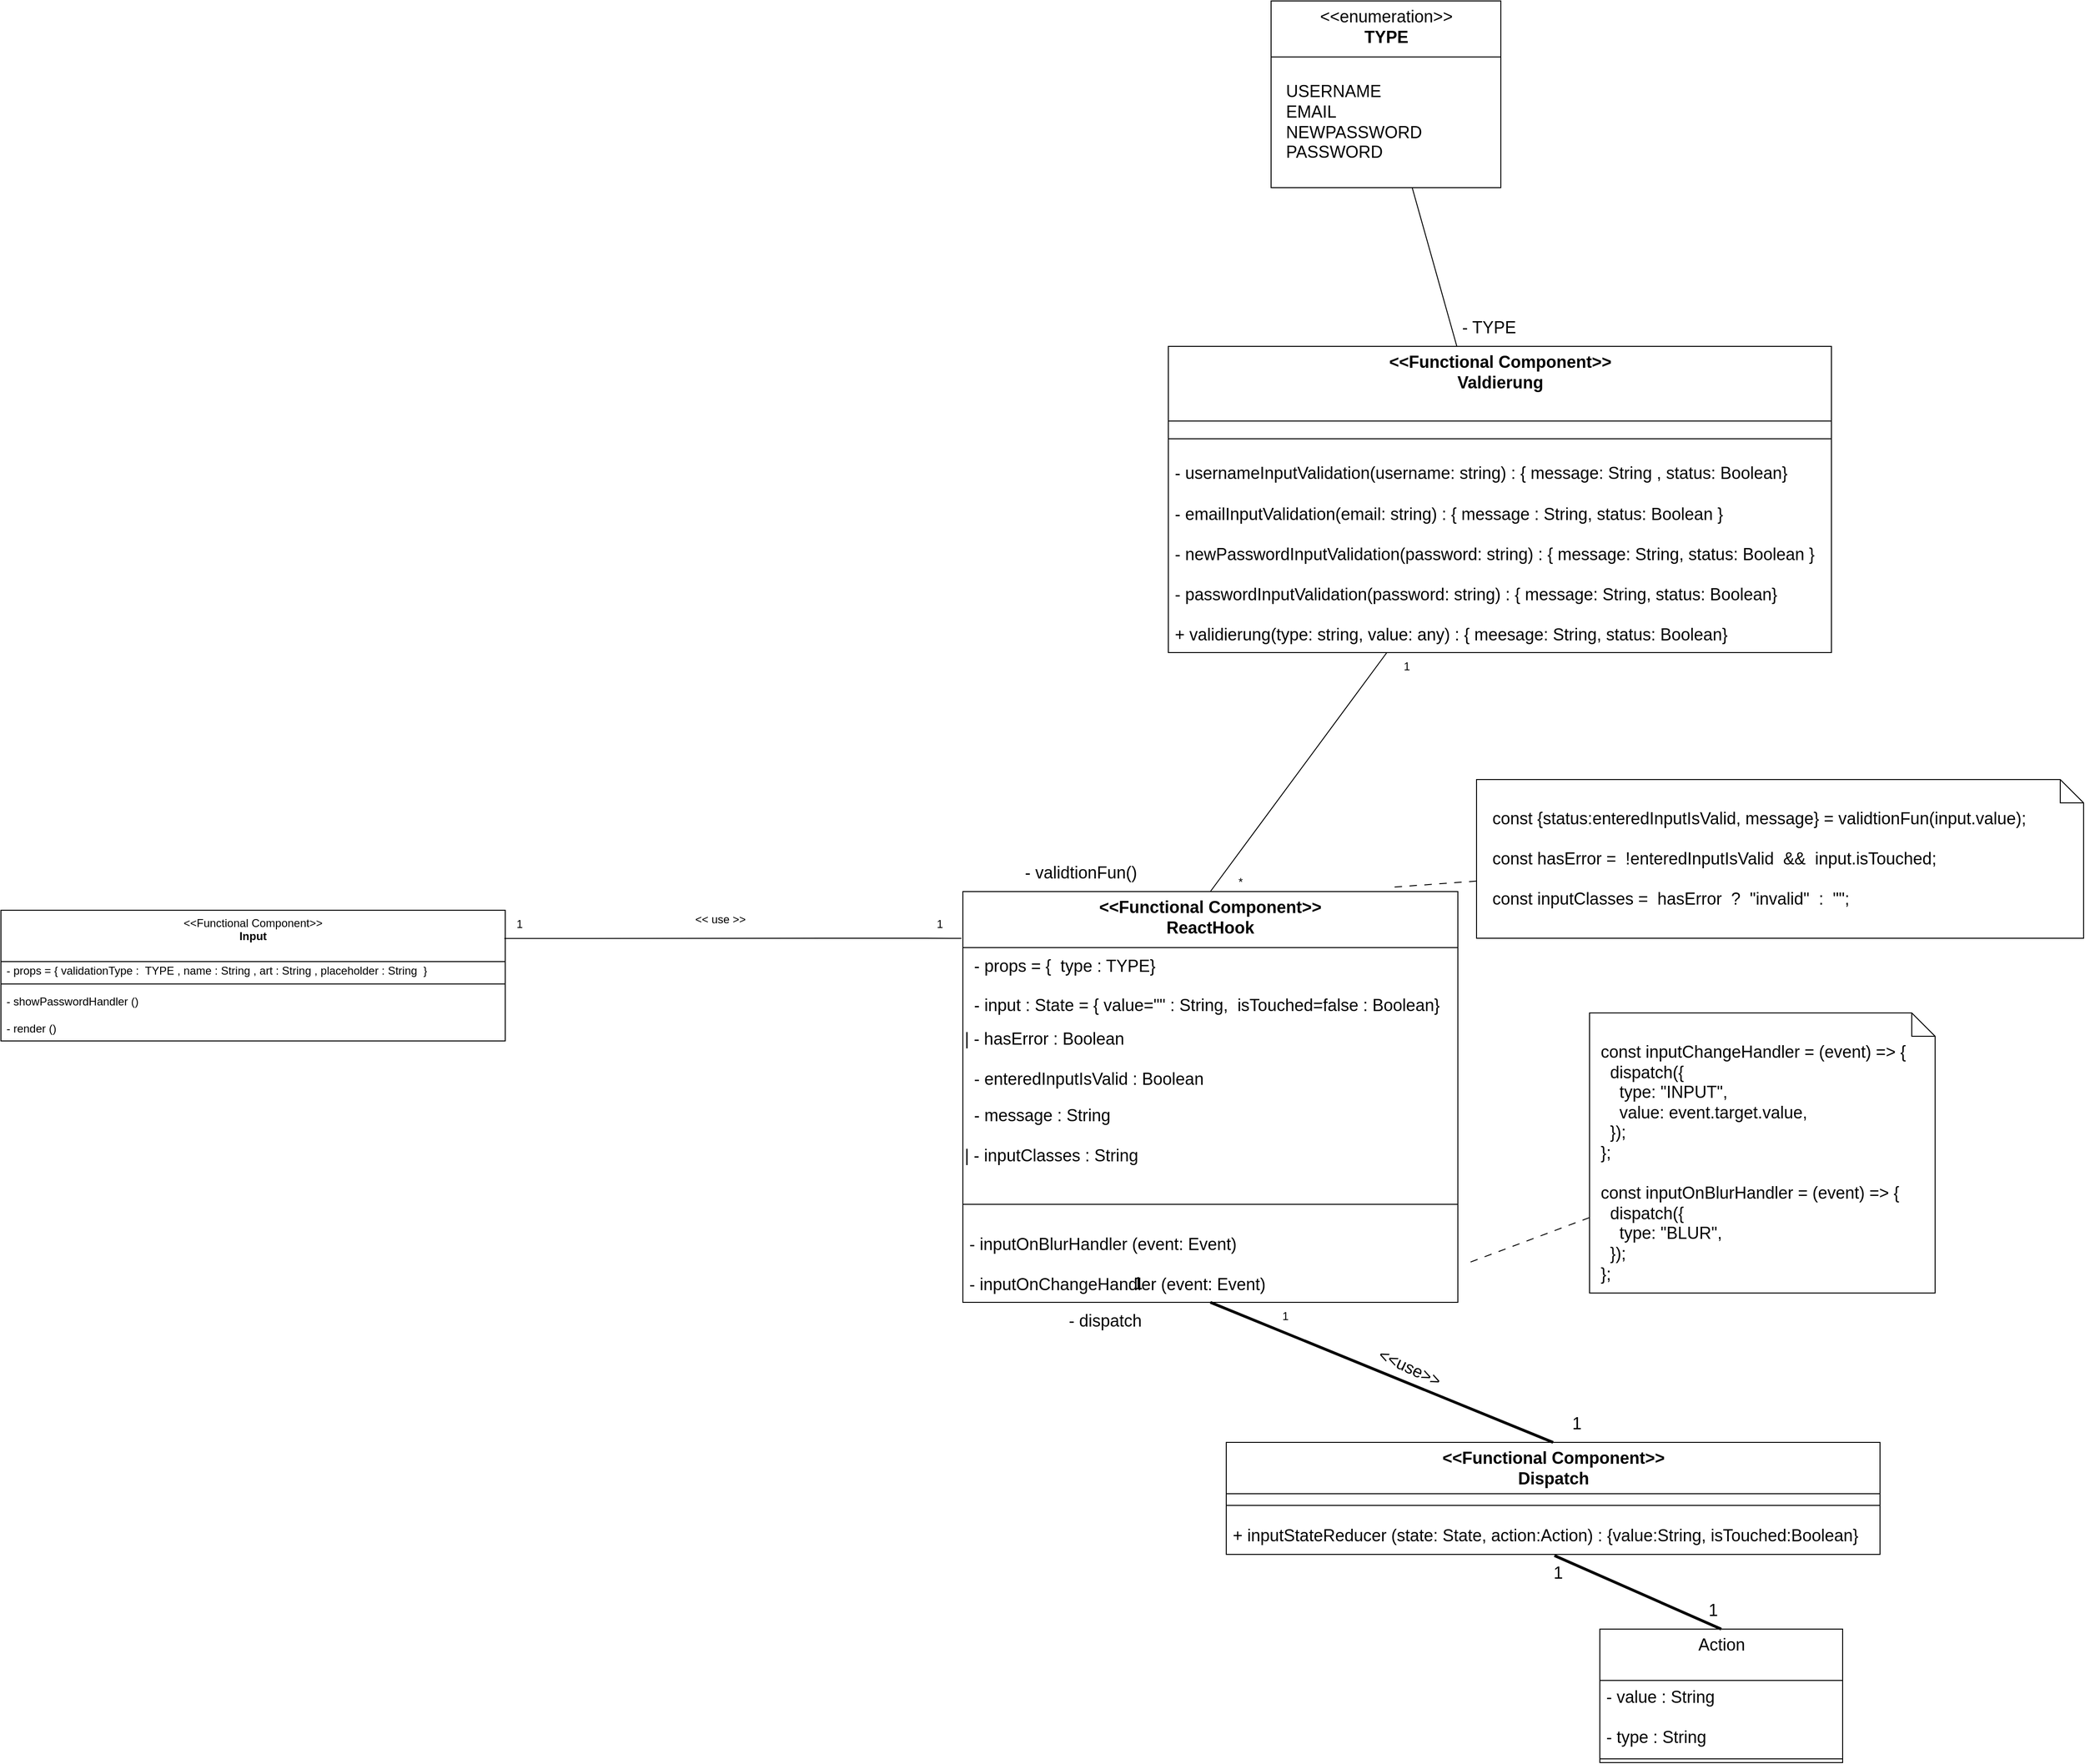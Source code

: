 <mxfile>
    <diagram id="TgEretIzjHx_KYeVRnot" name="classDigramm">
        <mxGraphModel dx="5323" dy="2084" grid="1" gridSize="10" guides="1" tooltips="1" connect="1" arrows="1" fold="1" page="1" pageScale="1" pageWidth="827" pageHeight="1169" math="0" shadow="0">
            <root>
                <mxCell id="0"/>
                <mxCell id="1" parent="0"/>
                <mxCell id="192" value="&lt;font style=&quot;font-size: 18px;&quot;&gt;&amp;lt;&amp;lt;Functional Component&amp;gt;&amp;gt;&lt;br&gt;ReactHook&lt;/font&gt;" style="swimlane;fontStyle=1;align=center;verticalAlign=top;childLayout=stackLayout;horizontal=1;startSize=60;horizontalStack=0;resizeParent=1;resizeParentMax=0;resizeLast=0;collapsible=1;marginBottom=0;whiteSpace=wrap;html=1;" parent="1" vertex="1">
                    <mxGeometry x="-1609" y="274" width="530" height="440" as="geometry"/>
                </mxCell>
                <mxCell id="193" value="&amp;nbsp; - props = {&amp;nbsp; type : TYPE}&amp;nbsp;" style="text;html=1;align=left;verticalAlign=middle;resizable=0;points=[];autosize=1;strokeColor=none;fillColor=none;fontSize=18;" parent="192" vertex="1">
                    <mxGeometry y="60" width="530" height="40" as="geometry"/>
                </mxCell>
                <mxCell id="194" value="&lt;font style=&quot;font-size: 18px;&quot;&gt;&amp;nbsp; - input : State = { value=&quot;&quot; : String,&amp;nbsp; isTouched=false : Boolean}&lt;/font&gt;" style="text;html=1;align=left;verticalAlign=middle;resizable=0;points=[];autosize=1;strokeColor=none;fillColor=none;fontSize=24;" parent="192" vertex="1">
                    <mxGeometry y="100" width="530" height="40" as="geometry"/>
                </mxCell>
                <mxCell id="195" value="&lt;font style=&quot;font-size: 18px;&quot;&gt;&lt;font style=&quot;&quot;&gt;|&lt;/font&gt; - hasError : Boolean&amp;nbsp;&lt;br&gt;&lt;br&gt;&amp;nbsp; - enteredInputIsValid : Boolean&lt;br&gt;&lt;/font&gt;" style="text;html=1;align=left;verticalAlign=middle;resizable=0;points=[];autosize=1;strokeColor=none;fillColor=none;fontSize=18;" parent="192" vertex="1">
                    <mxGeometry y="140" width="530" height="80" as="geometry"/>
                </mxCell>
                <mxCell id="196" value="&amp;nbsp; - message : String" style="text;html=1;align=left;verticalAlign=middle;resizable=0;points=[];autosize=1;strokeColor=none;fillColor=none;fontSize=18;" parent="192" vertex="1">
                    <mxGeometry y="220" width="530" height="40" as="geometry"/>
                </mxCell>
                <mxCell id="197" value="&lt;font style=&quot;font-size: 18px;&quot;&gt;| - inputClasses : String&lt;br&gt;&amp;nbsp; &amp;nbsp;&lt;br&gt;&lt;/font&gt;" style="text;whiteSpace=wrap;html=1;fontSize=24;" parent="192" vertex="1">
                    <mxGeometry y="260" width="530" height="50" as="geometry"/>
                </mxCell>
                <mxCell id="198" value="" style="line;strokeWidth=1;fillColor=none;align=left;verticalAlign=middle;spacingTop=-1;spacingLeft=3;spacingRight=3;rotatable=0;labelPosition=right;points=[];portConstraint=eastwest;strokeColor=inherit;" parent="192" vertex="1">
                    <mxGeometry y="310" width="530" height="50" as="geometry"/>
                </mxCell>
                <mxCell id="199" value="&amp;nbsp;- inputOnBlurHandler (event: Event)&amp;nbsp;&lt;br&gt;&lt;br&gt;&amp;nbsp;- inputOnChangeHandler (event: Event)" style="text;html=1;align=left;verticalAlign=middle;resizable=0;points=[];autosize=1;strokeColor=none;fillColor=none;fontSize=18;" parent="192" vertex="1">
                    <mxGeometry y="360" width="530" height="80" as="geometry"/>
                </mxCell>
                <mxCell id="200" value="&lt;span style=&quot;font-weight: 700;&quot;&gt;&amp;lt;&amp;lt;Functional Component&amp;gt;&amp;gt;&lt;br&gt;Dispatch&lt;br&gt;&lt;/span&gt;" style="swimlane;fontStyle=0;align=center;verticalAlign=top;childLayout=stackLayout;horizontal=1;startSize=55;horizontalStack=0;resizeParent=1;resizeParentMax=0;resizeLast=0;collapsible=0;marginBottom=0;html=1;fontSize=18;" parent="1" vertex="1">
                    <mxGeometry x="-1327" y="864" width="700" height="120" as="geometry"/>
                </mxCell>
                <mxCell id="201" value="" style="line;strokeWidth=1;fillColor=none;align=left;verticalAlign=middle;spacingTop=-1;spacingLeft=3;spacingRight=3;rotatable=0;labelPosition=right;points=[];portConstraint=eastwest;fontSize=18;" parent="200" vertex="1">
                    <mxGeometry y="55" width="700" height="25" as="geometry"/>
                </mxCell>
                <mxCell id="202" value="&amp;nbsp;+ inputStateReducer (state: State, action:Action) : {value:String, isTouched:Boolean}&amp;nbsp;" style="text;html=1;align=left;verticalAlign=middle;resizable=0;points=[];autosize=1;strokeColor=none;fillColor=none;fontSize=18;" parent="200" vertex="1">
                    <mxGeometry y="80" width="700" height="40" as="geometry"/>
                </mxCell>
                <mxCell id="203" value="Action" style="swimlane;fontStyle=0;align=center;verticalAlign=top;childLayout=stackLayout;horizontal=1;startSize=55;horizontalStack=0;resizeParent=1;resizeParentMax=0;resizeLast=0;collapsible=0;marginBottom=0;html=1;fontSize=18;" parent="1" vertex="1">
                    <mxGeometry x="-927" y="1064" width="260" height="143" as="geometry"/>
                </mxCell>
                <mxCell id="204" value="&amp;nbsp;- value : String&lt;br&gt;&lt;br&gt;&amp;nbsp;- type : String" style="text;html=1;align=left;verticalAlign=middle;resizable=0;points=[];autosize=1;strokeColor=none;fillColor=none;fontSize=18;" parent="203" vertex="1">
                    <mxGeometry y="55" width="260" height="80" as="geometry"/>
                </mxCell>
                <mxCell id="205" value="" style="line;strokeWidth=1;fillColor=none;align=left;verticalAlign=middle;spacingTop=-1;spacingLeft=3;spacingRight=3;rotatable=0;labelPosition=right;points=[];portConstraint=eastwest;fontSize=18;" parent="203" vertex="1">
                    <mxGeometry y="135" width="260" height="8" as="geometry"/>
                </mxCell>
                <mxCell id="206" value="" style="endArrow=none;startArrow=none;endFill=0;startFill=0;endSize=8;html=1;verticalAlign=bottom;labelBackgroundColor=none;strokeWidth=3;fontSize=18;exitX=0.5;exitY=0;exitDx=0;exitDy=0;entryX=0.502;entryY=1.032;entryDx=0;entryDy=0;entryPerimeter=0;" parent="1" source="203" target="202" edge="1">
                    <mxGeometry width="160" relative="1" as="geometry">
                        <mxPoint x="-1667" y="954" as="sourcePoint"/>
                        <mxPoint x="-1507" y="954" as="targetPoint"/>
                    </mxGeometry>
                </mxCell>
                <mxCell id="207" value="1" style="text;html=1;align=center;verticalAlign=middle;resizable=0;points=[];autosize=1;strokeColor=none;fillColor=none;fontSize=18;" parent="1" vertex="1">
                    <mxGeometry x="-967" y="824" width="30" height="40" as="geometry"/>
                </mxCell>
                <mxCell id="208" value="1" style="text;html=1;align=center;verticalAlign=middle;resizable=0;points=[];autosize=1;strokeColor=none;fillColor=none;fontSize=18;" parent="1" vertex="1">
                    <mxGeometry x="-821" y="1024" width="30" height="40" as="geometry"/>
                </mxCell>
                <mxCell id="209" value="" style="endArrow=none;startArrow=none;endFill=0;startFill=0;endSize=8;html=1;verticalAlign=bottom;labelBackgroundColor=none;strokeWidth=3;fontSize=18;exitX=0.5;exitY=0;exitDx=0;exitDy=0;entryX=0.5;entryY=1;entryDx=0;entryDy=0;" parent="1" source="200" target="192" edge="1">
                    <mxGeometry width="160" relative="1" as="geometry">
                        <mxPoint x="-1557" y="772.72" as="sourcePoint"/>
                        <mxPoint x="-1437" y="614" as="targetPoint"/>
                    </mxGeometry>
                </mxCell>
                <mxCell id="210" value="1" style="text;html=1;align=center;verticalAlign=middle;resizable=0;points=[];autosize=1;strokeColor=none;fillColor=none;fontSize=18;" parent="1" vertex="1">
                    <mxGeometry x="-1437" y="674" width="30" height="40" as="geometry"/>
                </mxCell>
                <mxCell id="211" value="&lt;div style=&quot;color: rgb(212, 212, 212); background-color: rgb(30, 30, 30); font-family: Consolas, &amp;quot;Courier New&amp;quot;, monospace; font-weight: normal; font-size: 14px; line-height: 19px;&quot;&gt;&lt;br&gt;&lt;/div&gt;" style="text;whiteSpace=wrap;html=1;fontSize=18;" parent="1" vertex="1">
                    <mxGeometry x="-1697" y="604" width="170" height="40" as="geometry"/>
                </mxCell>
                <mxCell id="212" value="&lt;div style=&quot;color: rgb(212, 212, 212); background-color: rgb(30, 30, 30); font-family: Consolas, &amp;quot;Courier New&amp;quot;, monospace; font-weight: normal; font-size: 14px; line-height: 19px;&quot;&gt;&lt;br&gt;&lt;/div&gt;" style="text;whiteSpace=wrap;html=1;fontSize=18;" parent="1" vertex="1">
                    <mxGeometry x="-1697" y="574" width="170" height="40" as="geometry"/>
                </mxCell>
                <mxCell id="213" value="&amp;lt;&amp;lt;use&amp;gt;&amp;gt;" style="text;html=1;align=center;verticalAlign=middle;resizable=0;points=[];autosize=1;strokeColor=none;fillColor=none;fontSize=18;rotation=25;" parent="1" vertex="1">
                    <mxGeometry x="-1176" y="764" width="90" height="40" as="geometry"/>
                </mxCell>
                <mxCell id="214" style="edgeStyle=none;html=1;entryX=1.014;entryY=0.489;entryDx=0;entryDy=0;entryPerimeter=0;fontSize=18;dashed=1;dashPattern=8 8;endArrow=none;endFill=0;" parent="1" source="215" target="199" edge="1">
                    <mxGeometry relative="1" as="geometry"/>
                </mxCell>
                <mxCell id="215" value="&lt;div&gt;&amp;nbsp; const inputChangeHandler = (event) =&amp;gt; {&lt;/div&gt;&lt;div&gt;&amp;nbsp; &amp;nbsp; dispatch({&lt;/div&gt;&lt;div&gt;&amp;nbsp; &amp;nbsp; &amp;nbsp; type: &quot;INPUT&quot;,&lt;/div&gt;&lt;div&gt;&amp;nbsp; &amp;nbsp; &amp;nbsp; value: event.target.value,&lt;/div&gt;&lt;div&gt;&amp;nbsp; &amp;nbsp; });&lt;/div&gt;&lt;div&gt;&amp;nbsp; };&lt;/div&gt;&lt;div&gt;&lt;br&gt;&lt;/div&gt;&lt;div&gt;&amp;nbsp; const inputOnBlurHandler = (event) =&amp;gt; {&lt;/div&gt;&lt;div&gt;&amp;nbsp; &amp;nbsp; dispatch({&lt;/div&gt;&lt;div&gt;&amp;nbsp; &amp;nbsp; &amp;nbsp; type: &quot;BLUR&quot;,&lt;/div&gt;&lt;div&gt;&amp;nbsp; &amp;nbsp; });&lt;/div&gt;&lt;div&gt;&amp;nbsp; };&lt;/div&gt;&lt;div&gt;&lt;br&gt;&lt;/div&gt;" style="shape=note2;boundedLbl=1;whiteSpace=wrap;html=1;size=25;verticalAlign=top;align=left;fontSize=18;" parent="1" vertex="1">
                    <mxGeometry x="-938" y="404" width="370" height="300" as="geometry"/>
                </mxCell>
                <mxCell id="216" style="edgeStyle=none;html=1;entryX=0.872;entryY=-0.011;entryDx=0;entryDy=0;entryPerimeter=0;dashed=1;dashPattern=8 8;fontSize=18;endArrow=none;endFill=0;" parent="1" source="217" target="192" edge="1">
                    <mxGeometry relative="1" as="geometry"/>
                </mxCell>
                <mxCell id="217" value="&lt;div&gt;&lt;div&gt;&amp;nbsp;&amp;nbsp; const {status:enteredInputIsValid, message} = validtionFun(input.value);&lt;/div&gt;&lt;div&gt;&amp;nbsp;&lt;/div&gt;&lt;div&gt;&amp;nbsp; &amp;nbsp;const hasError =&amp;nbsp; !enteredInputIsValid&amp;nbsp; &amp;amp;&amp;amp;&amp;nbsp; input.isTouched;&lt;/div&gt;&lt;div&gt;&lt;br&gt;&lt;/div&gt;&lt;div&gt;&amp;nbsp; &amp;nbsp;const inputClasses =&amp;nbsp; hasError&amp;nbsp; ?&amp;nbsp; &quot;invalid&quot;&amp;nbsp; :&amp;nbsp; &quot;&quot;;&lt;/div&gt;&lt;/div&gt;" style="shape=note2;boundedLbl=1;whiteSpace=wrap;html=1;size=25;verticalAlign=top;align=left;fontSize=18;" parent="1" vertex="1">
                    <mxGeometry x="-1059" y="154" width="650" height="170" as="geometry"/>
                </mxCell>
                <mxCell id="218" value="1" style="text;html=1;align=center;verticalAlign=middle;resizable=0;points=[];autosize=1;strokeColor=none;fillColor=none;fontSize=18;" parent="1" vertex="1">
                    <mxGeometry x="-987" y="984" width="30" height="40" as="geometry"/>
                </mxCell>
                <mxCell id="219" style="edgeStyle=none;html=1;fontSize=18;endArrow=none;endFill=0;" parent="1" source="220" target="223" edge="1">
                    <mxGeometry relative="1" as="geometry"/>
                </mxCell>
                <mxCell id="220" value="&amp;lt;&amp;lt;enumeration&amp;gt;&amp;gt;&lt;br&gt;&lt;b&gt;TYPE&lt;/b&gt;" style="swimlane;fontStyle=0;align=center;verticalAlign=top;childLayout=stackLayout;horizontal=1;startSize=60;horizontalStack=0;resizeParent=1;resizeParentMax=0;resizeLast=0;collapsible=0;marginBottom=0;html=1;fontSize=18;" parent="1" vertex="1">
                    <mxGeometry x="-1279" y="-680" width="246" height="200" as="geometry"/>
                </mxCell>
                <mxCell id="221" value="&amp;nbsp; USERNAME &lt;br&gt;&amp;nbsp; EMAIL&amp;nbsp;&lt;br&gt;&amp;nbsp; NEWPASSWORD&amp;nbsp;&lt;br&gt;&amp;nbsp; PASSWORD&amp;nbsp;" style="text;html=1;strokeColor=none;fillColor=none;align=left;verticalAlign=middle;spacingLeft=4;spacingRight=4;overflow=hidden;rotatable=0;points=[[0,0.5],[1,0.5]];portConstraint=eastwest;fontSize=18;" parent="220" vertex="1">
                    <mxGeometry y="60" width="246" height="140" as="geometry"/>
                </mxCell>
                <mxCell id="222" style="edgeStyle=none;html=1;entryX=0.5;entryY=0;entryDx=0;entryDy=0;fontSize=18;endArrow=none;endFill=0;" parent="1" source="223" target="192" edge="1">
                    <mxGeometry relative="1" as="geometry"/>
                </mxCell>
                <mxCell id="223" value="&lt;span style=&quot;font-weight: 700;&quot;&gt;&amp;lt;&amp;lt;Functional Component&amp;gt;&amp;gt;&lt;/span&gt;&lt;br style=&quot;font-weight: 700;&quot;&gt;&lt;b&gt;Valdierung&lt;/b&gt;" style="swimlane;fontStyle=0;align=center;verticalAlign=top;childLayout=stackLayout;horizontal=1;startSize=80;horizontalStack=0;resizeParent=1;resizeParentMax=0;resizeLast=0;collapsible=0;marginBottom=0;html=1;fontSize=18;" parent="1" vertex="1">
                    <mxGeometry x="-1389" y="-310" width="710" height="328" as="geometry"/>
                </mxCell>
                <mxCell id="224" value="" style="line;strokeWidth=1;fillColor=none;align=left;verticalAlign=middle;spacingTop=-1;spacingLeft=3;spacingRight=3;rotatable=0;labelPosition=right;points=[];portConstraint=eastwest;fontSize=18;" parent="223" vertex="1">
                    <mxGeometry y="80" width="710" height="38" as="geometry"/>
                </mxCell>
                <mxCell id="225" value="&lt;div style=&quot;&quot;&gt;&lt;font style=&quot;font-size: 18px;&quot;&gt;&lt;font style=&quot;font-size: 18px;&quot;&gt;&amp;nbsp;- usernameInputValidation(username: string) : {&amp;nbsp;&lt;/font&gt;&lt;span style=&quot;background-color: initial;&quot;&gt;message: String ,&amp;nbsp;&lt;/span&gt;&lt;span style=&quot;background-color: initial;&quot;&gt;status: Boolean&lt;/span&gt;&lt;span style=&quot;background-color: initial;&quot;&gt;}&lt;/span&gt;&lt;/font&gt;&lt;/div&gt;&lt;div style=&quot;&quot;&gt;&lt;font style=&quot;font-size: 18px;&quot;&gt;&lt;br&gt;&lt;/font&gt;&lt;/div&gt;&lt;div style=&quot;&quot;&gt;&lt;font style=&quot;font-size: 18px;&quot;&gt;&amp;nbsp;- emailInputValidation(email: string) : { message : String, status: Boolean }&lt;/font&gt;&lt;/div&gt;&lt;div style=&quot;&quot;&gt;&lt;font style=&quot;font-size: 18px;&quot;&gt;&amp;nbsp;&lt;/font&gt;&lt;/div&gt;&lt;div style=&quot;&quot;&gt;&lt;font style=&quot;font-size: 18px;&quot;&gt;&amp;nbsp;- newPasswordInputValidation(password: string) : { message: String, status: Boolean }&lt;/font&gt;&lt;/div&gt;&lt;div style=&quot;&quot;&gt;&lt;font style=&quot;font-size: 18px;&quot;&gt;&amp;nbsp;&lt;/font&gt;&lt;/div&gt;&lt;div style=&quot;&quot;&gt;&lt;font style=&quot;font-size: 18px;&quot;&gt;&amp;nbsp;- passwordInputValidation(password: string) : { message: String, status: Boolean}&amp;nbsp;&lt;/font&gt;&lt;/div&gt;&lt;div style=&quot;&quot;&gt;&lt;font style=&quot;font-size: 18px;&quot;&gt;&lt;br&gt;&lt;/font&gt;&lt;/div&gt;&lt;div style=&quot;&quot;&gt;&lt;font style=&quot;font-size: 18px;&quot;&gt;&amp;nbsp;+ validierung(type: string, value: any) : { meesage: String, status: Boolean}&amp;nbsp;&lt;/font&gt;&lt;/div&gt;" style="text;html=1;align=left;verticalAlign=middle;resizable=0;points=[];autosize=1;strokeColor=none;fillColor=none;fontSize=18;" parent="223" vertex="1">
                    <mxGeometry y="118" width="710" height="210" as="geometry"/>
                </mxCell>
                <mxCell id="226" value="- TYPE" style="text;html=1;align=center;verticalAlign=middle;resizable=0;points=[];autosize=1;strokeColor=none;fillColor=none;fontSize=18;" parent="1" vertex="1">
                    <mxGeometry x="-1086" y="-350" width="80" height="40" as="geometry"/>
                </mxCell>
                <mxCell id="227" value="&lt;span style=&quot;text-align: left;&quot;&gt;- validtionFun()&lt;/span&gt;" style="text;html=1;align=center;verticalAlign=middle;resizable=0;points=[];autosize=1;strokeColor=none;fillColor=none;fontSize=18;" parent="1" vertex="1">
                    <mxGeometry x="-1553" y="234" width="140" height="40" as="geometry"/>
                </mxCell>
                <mxCell id="228" value="&lt;span style=&quot;text-align: left;&quot;&gt;- dispatch&lt;/span&gt;" style="text;html=1;align=center;verticalAlign=middle;resizable=0;points=[];autosize=1;strokeColor=none;fillColor=none;fontSize=18;" parent="1" vertex="1">
                    <mxGeometry x="-1507" y="714" width="100" height="40" as="geometry"/>
                </mxCell>
                <mxCell id="260" value="&amp;lt;&amp;lt;Functional Component&amp;gt;&amp;gt;&lt;br&gt;&lt;b&gt;Input&lt;/b&gt;" style="swimlane;fontStyle=0;align=center;verticalAlign=top;childLayout=stackLayout;horizontal=1;startSize=55;horizontalStack=0;resizeParent=1;resizeParentMax=0;resizeLast=0;collapsible=0;marginBottom=0;html=1;whiteSpace=wrap;" parent="1" vertex="1">
                    <mxGeometry x="-2639" y="294" width="540" height="140" as="geometry"/>
                </mxCell>
                <mxCell id="261" value="- props = { validationType :&amp;nbsp; TYPE , name : String , art : String , placeholder : String&amp;nbsp; }" style="text;html=1;strokeColor=none;fillColor=none;align=left;verticalAlign=middle;spacingLeft=4;spacingRight=4;overflow=hidden;rotatable=0;points=[[0,0.5],[1,0.5]];portConstraint=eastwest;whiteSpace=wrap;" parent="260" vertex="1">
                    <mxGeometry y="55" width="540" height="20" as="geometry"/>
                </mxCell>
                <mxCell id="262" value="" style="line;strokeWidth=1;fillColor=none;align=left;verticalAlign=middle;spacingTop=-1;spacingLeft=3;spacingRight=3;rotatable=0;labelPosition=right;points=[];portConstraint=eastwest;" parent="260" vertex="1">
                    <mxGeometry y="75" width="540" height="8" as="geometry"/>
                </mxCell>
                <mxCell id="263" value="- showPasswordHandler ()&lt;br&gt;&lt;br&gt;- render ()" style="text;html=1;strokeColor=none;fillColor=none;align=left;verticalAlign=middle;spacingLeft=4;spacingRight=4;overflow=hidden;rotatable=0;points=[[0,0.5],[1,0.5]];portConstraint=eastwest;whiteSpace=wrap;" parent="260" vertex="1">
                    <mxGeometry y="83" width="540" height="57" as="geometry"/>
                </mxCell>
                <mxCell id="264" style="edgeStyle=none;html=1;entryX=-0.003;entryY=0.114;entryDx=0;entryDy=0;entryPerimeter=0;fontSize=12;endArrow=none;endFill=0;startArrow=none;exitX=-0.034;exitY=1.008;exitDx=0;exitDy=0;exitPerimeter=0;" parent="1" source="270" target="192" edge="1">
                    <mxGeometry relative="1" as="geometry">
                        <mxPoint x="-1860.739" y="404" as="sourcePoint"/>
                        <Array as="points">
                            <mxPoint x="-1659" y="324"/>
                        </Array>
                    </mxGeometry>
                </mxCell>
                <mxCell id="265" value="&amp;lt;&amp;lt; use &amp;gt;&amp;gt;" style="text;html=1;align=center;verticalAlign=middle;resizable=0;points=[];autosize=1;strokeColor=none;fillColor=none;fontSize=12;" parent="1" vertex="1">
                    <mxGeometry x="-1909" y="289" width="80" height="30" as="geometry"/>
                </mxCell>
                <mxCell id="266" value="*" style="text;html=1;align=center;verticalAlign=middle;resizable=0;points=[];autosize=1;strokeColor=none;fillColor=none;fontSize=12;" parent="1" vertex="1">
                    <mxGeometry x="-1327" y="249" width="30" height="30" as="geometry"/>
                </mxCell>
                <mxCell id="267" value="1" style="text;html=1;align=center;verticalAlign=middle;resizable=0;points=[];autosize=1;strokeColor=none;fillColor=none;fontSize=12;" parent="1" vertex="1">
                    <mxGeometry x="-1149" y="18" width="30" height="30" as="geometry"/>
                </mxCell>
                <mxCell id="268" value="1" style="text;html=1;align=center;verticalAlign=middle;resizable=0;points=[];autosize=1;strokeColor=none;fillColor=none;fontSize=12;" parent="1" vertex="1">
                    <mxGeometry x="-1279" y="714" width="30" height="30" as="geometry"/>
                </mxCell>
                <mxCell id="269" value="1" style="text;html=1;align=center;verticalAlign=middle;resizable=0;points=[];autosize=1;strokeColor=none;fillColor=none;fontSize=12;" parent="1" vertex="1">
                    <mxGeometry x="-1649" y="294" width="30" height="30" as="geometry"/>
                </mxCell>
                <mxCell id="270" value="1" style="text;html=1;align=center;verticalAlign=middle;resizable=0;points=[];autosize=1;strokeColor=none;fillColor=none;fontSize=12;" parent="1" vertex="1">
                    <mxGeometry x="-2099" y="294" width="30" height="30" as="geometry"/>
                </mxCell>
                <mxCell id="271" value="&lt;font style=&quot;font-size: 10px;&quot; color=&quot;#ffffff&quot;&gt;- useInput(type : TYPE) :&amp;nbsp;&lt;br&gt;&lt;font style=&quot;border-color: var(--border-color); font-size: 10px;&quot;&gt;{&amp;nbsp; enteredInput = input.value: String, message : String ,&lt;br&gt;&amp;nbsp; &amp;nbsp;&lt;font style=&quot;border-color: var(--border-color); font-size: 10px;&quot;&gt;inputClasses,&amp;nbsp;&lt;/font&gt;&lt;font style=&quot;border-color: var(--border-color); font-size: 10px;&quot;&gt;hasError,&amp;nbsp;&lt;/font&gt;inputChangeHandler : Function ,&amp;nbsp;&lt;br&gt;&lt;/font&gt;&lt;span style=&quot;&quot;&gt;&amp;nbsp; &amp;nbsp;inputOnBlurHandler : Function} : Object&lt;/span&gt;&lt;/font&gt;" style="text;html=1;align=left;verticalAlign=middle;resizable=0;points=[];autosize=1;strokeColor=none;fillColor=none;fontSize=12;" parent="1" vertex="1">
                    <mxGeometry x="-2099" y="329" width="280" height="70" as="geometry"/>
                </mxCell>
            </root>
        </mxGraphModel>
    </diagram>
    <diagram id="oC2pd9fs1jWY8SWM7TEj" name="initializeUseInputHook">
        <mxGraphModel dx="3381" dy="784" grid="1" gridSize="10" guides="1" tooltips="1" connect="1" arrows="1" fold="1" page="1" pageScale="1" pageWidth="827" pageHeight="1169" math="0" shadow="0">
            <root>
                <mxCell id="0"/>
                <mxCell id="1" parent="0"/>
                <mxCell id="a-nY0iZCncymDtjeV-lF-1" value="&lt;div style=&quot;color: rgb(212, 212, 212); background-color: rgb(30, 30, 30); font-family: Consolas, &amp;quot;Courier New&amp;quot;, monospace; font-weight: normal; font-size: 14px; line-height: 19px;&quot;&gt;&lt;br&gt;&lt;/div&gt;" style="text;whiteSpace=wrap;html=1;" parent="1" vertex="1">
                    <mxGeometry x="230" y="826" width="140" height="40" as="geometry"/>
                </mxCell>
                <mxCell id="a-nY0iZCncymDtjeV-lF-2" value="useInput : ReactHook" style="shape=umlLifeline;perimeter=lifelinePerimeter;whiteSpace=wrap;html=1;container=1;dropTarget=0;collapsible=0;recursiveResize=0;outlineConnect=0;portConstraint=eastwest;newEdgeStyle={&quot;edgeStyle&quot;:&quot;elbowEdgeStyle&quot;,&quot;elbow&quot;:&quot;vertical&quot;,&quot;curved&quot;:0,&quot;rounded&quot;:0};" parent="1" vertex="1">
                    <mxGeometry x="-580" y="775" width="130" height="590" as="geometry"/>
                </mxCell>
                <mxCell id="a-nY0iZCncymDtjeV-lF-3" value="" style="html=1;points=[[0,0,0,0,5],[0,1,0,0,-5],[1,0,0,0,5],[1,1,0,0,-5]];perimeter=orthogonalPerimeter;outlineConnect=0;targetShapes=umlLifeline;portConstraint=eastwest;newEdgeStyle={&quot;curved&quot;:0,&quot;rounded&quot;:0};" parent="a-nY0iZCncymDtjeV-lF-2" vertex="1">
                    <mxGeometry x="60" y="100" width="10" height="420" as="geometry"/>
                </mxCell>
                <mxCell id="a-nY0iZCncymDtjeV-lF-4" value="" style="html=1;points=[[0,0,0,0,5],[0,1,0,0,-5],[1,0,0,0,5],[1,1,0,0,-5]];perimeter=orthogonalPerimeter;outlineConnect=0;targetShapes=umlLifeline;portConstraint=eastwest;newEdgeStyle={&quot;curved&quot;:0,&quot;rounded&quot;:0};" parent="a-nY0iZCncymDtjeV-lF-2" vertex="1">
                    <mxGeometry x="65" y="320" width="10" height="40" as="geometry"/>
                </mxCell>
                <mxCell id="a-nY0iZCncymDtjeV-lF-5" value="&amp;nbsp;hasError = !enteredInputIsValid &amp;amp;&amp;amp; input.isTouched" style="html=1;align=left;spacingLeft=2;endArrow=block;rounded=0;edgeStyle=orthogonalEdgeStyle;curved=0;rounded=0;" parent="a-nY0iZCncymDtjeV-lF-2" target="a-nY0iZCncymDtjeV-lF-4" edge="1">
                    <mxGeometry x="-0.002" relative="1" as="geometry">
                        <mxPoint x="70" y="300" as="sourcePoint"/>
                        <Array as="points">
                            <mxPoint x="100" y="330"/>
                        </Array>
                        <mxPoint as="offset"/>
                    </mxGeometry>
                </mxCell>
                <mxCell id="a-nY0iZCncymDtjeV-lF-6" value="" style="html=1;points=[[0,0,0,0,5],[0,1,0,0,-5],[1,0,0,0,5],[1,1,0,0,-5]];perimeter=orthogonalPerimeter;outlineConnect=0;targetShapes=umlLifeline;portConstraint=eastwest;newEdgeStyle={&quot;curved&quot;:0,&quot;rounded&quot;:0};" parent="a-nY0iZCncymDtjeV-lF-2" vertex="1">
                    <mxGeometry x="65" y="420" width="10" height="40" as="geometry"/>
                </mxCell>
                <mxCell id="a-nY0iZCncymDtjeV-lF-7" value="&amp;nbsp;inputClass = hasError ? &quot;invalid&quot; : &quot;&quot;&amp;nbsp;" style="html=1;align=left;spacingLeft=2;endArrow=block;rounded=0;edgeStyle=orthogonalEdgeStyle;curved=0;rounded=0;" parent="a-nY0iZCncymDtjeV-lF-2" target="a-nY0iZCncymDtjeV-lF-6" edge="1">
                    <mxGeometry x="-0.002" relative="1" as="geometry">
                        <mxPoint x="70" y="400" as="sourcePoint"/>
                        <Array as="points">
                            <mxPoint x="100" y="400"/>
                            <mxPoint x="100" y="430"/>
                        </Array>
                        <mxPoint as="offset"/>
                    </mxGeometry>
                </mxCell>
                <mxCell id="a-nY0iZCncymDtjeV-lF-8" value="" style="html=1;verticalAlign=bottom;endArrow=none;dashed=1;endSize=8;curved=0;rounded=0;endFill=0;" parent="a-nY0iZCncymDtjeV-lF-2" edge="1">
                    <mxGeometry relative="1" as="geometry">
                        <mxPoint x="143" y="450" as="sourcePoint"/>
                        <mxPoint x="73" y="450" as="targetPoint"/>
                    </mxGeometry>
                </mxCell>
                <mxCell id="a-nY0iZCncymDtjeV-lF-9" value="" style="html=1;verticalAlign=bottom;endArrow=open;dashed=1;endSize=8;curved=0;rounded=0;" parent="a-nY0iZCncymDtjeV-lF-2" edge="1">
                    <mxGeometry relative="1" as="geometry">
                        <mxPoint x="143" y="480" as="sourcePoint"/>
                        <mxPoint x="70" y="480" as="targetPoint"/>
                    </mxGeometry>
                </mxCell>
                <mxCell id="a-nY0iZCncymDtjeV-lF-10" value="" style="html=1;verticalAlign=bottom;endArrow=none;dashed=1;endSize=8;curved=0;rounded=0;endFill=0;" parent="a-nY0iZCncymDtjeV-lF-2" edge="1">
                    <mxGeometry relative="1" as="geometry">
                        <mxPoint x="143" y="480" as="sourcePoint"/>
                        <mxPoint x="143" y="450" as="targetPoint"/>
                    </mxGeometry>
                </mxCell>
                <mxCell id="a-nY0iZCncymDtjeV-lF-11" value="useReducer : ReactHook&amp;nbsp;" style="shape=umlLifeline;perimeter=lifelinePerimeter;whiteSpace=wrap;html=1;container=1;dropTarget=0;collapsible=0;recursiveResize=0;outlineConnect=0;portConstraint=eastwest;newEdgeStyle={&quot;edgeStyle&quot;:&quot;elbowEdgeStyle&quot;,&quot;elbow&quot;:&quot;vertical&quot;,&quot;curved&quot;:0,&quot;rounded&quot;:0};" parent="1" vertex="1">
                    <mxGeometry x="-80" y="775" width="150" height="300" as="geometry"/>
                </mxCell>
                <mxCell id="a-nY0iZCncymDtjeV-lF-12" value="" style="html=1;points=[[0,0,0,0,5],[0,1,0,0,-5],[1,0,0,0,5],[1,1,0,0,-5]];perimeter=orthogonalPerimeter;outlineConnect=0;targetShapes=umlLifeline;portConstraint=eastwest;newEdgeStyle={&quot;curved&quot;:0,&quot;rounded&quot;:0};" parent="a-nY0iZCncymDtjeV-lF-11" vertex="1">
                    <mxGeometry x="70" y="110" width="10" height="50" as="geometry"/>
                </mxCell>
                <mxCell id="a-nY0iZCncymDtjeV-lF-13" value="useReducer(inputStateReducer : Function, {value=&quot;&quot; : String, isTouched = false : Boolean})" style="html=1;verticalAlign=bottom;endArrow=block;curved=0;rounded=0;" parent="1" target="a-nY0iZCncymDtjeV-lF-11" edge="1">
                    <mxGeometry width="80" relative="1" as="geometry">
                        <mxPoint x="-510.0" y="885" as="sourcePoint"/>
                        <mxPoint x="-430" y="885" as="targetPoint"/>
                    </mxGeometry>
                </mxCell>
                <mxCell id="a-nY0iZCncymDtjeV-lF-14" value="[input : Objekt, dispatch : Function ]" style="html=1;verticalAlign=bottom;endArrow=open;dashed=1;endSize=8;curved=0;rounded=0;" parent="1" edge="1">
                    <mxGeometry relative="1" as="geometry">
                        <mxPoint x="-5.0" y="924.75" as="sourcePoint"/>
                        <mxPoint x="-510.0" y="924.75" as="targetPoint"/>
                    </mxGeometry>
                </mxCell>
                <mxCell id="a-nY0iZCncymDtjeV-lF-15" value="&amp;nbsp;: Validierung" style="shape=umlLifeline;perimeter=lifelinePerimeter;whiteSpace=wrap;html=1;container=1;dropTarget=0;collapsible=0;recursiveResize=0;outlineConnect=0;portConstraint=eastwest;newEdgeStyle={&quot;edgeStyle&quot;:&quot;elbowEdgeStyle&quot;,&quot;elbow&quot;:&quot;vertical&quot;,&quot;curved&quot;:0,&quot;rounded&quot;:0};" parent="1" vertex="1">
                    <mxGeometry x="-190" y="945" width="150" height="170" as="geometry"/>
                </mxCell>
                <mxCell id="a-nY0iZCncymDtjeV-lF-16" value="" style="html=1;points=[[0,0,0,0,5],[0,1,0,0,-5],[1,0,0,0,5],[1,1,0,0,-5]];perimeter=orthogonalPerimeter;outlineConnect=0;targetShapes=umlLifeline;portConstraint=eastwest;newEdgeStyle={&quot;curved&quot;:0,&quot;rounded&quot;:0};" parent="a-nY0iZCncymDtjeV-lF-15" vertex="1">
                    <mxGeometry x="70" y="60" width="10" height="60" as="geometry"/>
                </mxCell>
                <mxCell id="a-nY0iZCncymDtjeV-lF-17" value="valdierung(type : TYPE, input.value : String)" style="html=1;verticalAlign=bottom;endArrow=block;curved=0;rounded=0;" parent="1" target="a-nY0iZCncymDtjeV-lF-15" edge="1">
                    <mxGeometry x="0.002" width="80" relative="1" as="geometry">
                        <mxPoint x="-510.0" y="1015" as="sourcePoint"/>
                        <mxPoint x="-430" y="1015" as="targetPoint"/>
                        <mxPoint as="offset"/>
                    </mxGeometry>
                </mxCell>
                <mxCell id="a-nY0iZCncymDtjeV-lF-18" value="message = message : String, enteredInputIsValid = state = false : Boolean" style="html=1;verticalAlign=bottom;endArrow=open;dashed=1;endSize=8;curved=0;rounded=0;" parent="1" source="a-nY0iZCncymDtjeV-lF-15" edge="1">
                    <mxGeometry relative="1" as="geometry">
                        <mxPoint x="-260" y="1055" as="sourcePoint"/>
                        <mxPoint x="-515.125" y="1055" as="targetPoint"/>
                    </mxGeometry>
                </mxCell>
                <mxCell id="a-nY0iZCncymDtjeV-lF-19" value="" style="html=1;verticalAlign=bottom;endArrow=none;dashed=1;endSize=8;curved=0;rounded=0;endFill=0;" parent="1" edge="1">
                    <mxGeometry relative="1" as="geometry">
                        <mxPoint x="-437" y="1125" as="sourcePoint"/>
                        <mxPoint x="-507" y="1125" as="targetPoint"/>
                    </mxGeometry>
                </mxCell>
                <mxCell id="a-nY0iZCncymDtjeV-lF-20" value="" style="html=1;verticalAlign=bottom;endArrow=open;dashed=1;endSize=8;curved=0;rounded=0;" parent="1" edge="1">
                    <mxGeometry relative="1" as="geometry">
                        <mxPoint x="-437" y="1155" as="sourcePoint"/>
                        <mxPoint x="-510.0" y="1155" as="targetPoint"/>
                    </mxGeometry>
                </mxCell>
                <mxCell id="a-nY0iZCncymDtjeV-lF-21" value="" style="html=1;verticalAlign=bottom;endArrow=none;dashed=1;endSize=8;curved=0;rounded=0;endFill=0;" parent="1" edge="1">
                    <mxGeometry relative="1" as="geometry">
                        <mxPoint x="-437" y="1155" as="sourcePoint"/>
                        <mxPoint x="-437" y="1125" as="targetPoint"/>
                    </mxGeometry>
                </mxCell>
                <mxCell id="a-nY0iZCncymDtjeV-lF-22" value="" style="html=1;verticalAlign=bottom;endArrow=open;dashed=1;endSize=8;curved=0;rounded=0;" parent="1" target="a-nY0iZCncymDtjeV-lF-24" edge="1">
                    <mxGeometry relative="1" as="geometry">
                        <mxPoint x="-520.0" y="1285" as="sourcePoint"/>
                        <mxPoint x="-1130" y="1285" as="targetPoint"/>
                    </mxGeometry>
                </mxCell>
                <mxCell id="a-nY0iZCncymDtjeV-lF-23" value="&lt;font style=&quot;font-size: 9px;&quot;&gt;&lt;font style=&quot;border-color: var(--border-color); font-size: 9px;&quot;&gt;{ enteredInput = input.value: String, message : String ,&amp;nbsp;&lt;font style=&quot;border-color: var(--border-color); font-size: 9px;&quot;&gt;inputClasses,&amp;nbsp;&lt;/font&gt;&lt;font style=&quot;border-color: var(--border-color); background-color: initial; font-size: 9px;&quot;&gt;hasError,&amp;nbsp;&lt;/font&gt;inputChangeHandler : Function ,&amp;nbsp;&lt;/font&gt;inputOnBlurHandler : Function} : Object&lt;/font&gt;" style="text;html=1;align=center;verticalAlign=middle;resizable=0;points=[];autosize=1;strokeColor=none;fillColor=none;" parent="1" vertex="1">
                    <mxGeometry x="-1160" y="1255" width="630" height="30" as="geometry"/>
                </mxCell>
                <mxCell id="a-nY0iZCncymDtjeV-lF-24" value="Input : React.Component" style="shape=umlLifeline;perimeter=lifelinePerimeter;whiteSpace=wrap;html=1;container=1;dropTarget=0;collapsible=0;recursiveResize=0;outlineConnect=0;portConstraint=eastwest;newEdgeStyle={&quot;curved&quot;:0,&quot;rounded&quot;:0};" parent="1" vertex="1">
                    <mxGeometry x="-1260" y="775" width="190" height="550" as="geometry"/>
                </mxCell>
                <mxCell id="a-nY0iZCncymDtjeV-lF-25" value="" style="html=1;points=[[0,0,0,0,5],[0,1,0,0,-5],[1,0,0,0,5],[1,1,0,0,-5]];perimeter=orthogonalPerimeter;outlineConnect=0;targetShapes=umlLifeline;portConstraint=eastwest;newEdgeStyle={&quot;curved&quot;:0,&quot;rounded&quot;:0};" parent="a-nY0iZCncymDtjeV-lF-24" vertex="1">
                    <mxGeometry x="90" y="100" width="10" height="40" as="geometry"/>
                </mxCell>
                <mxCell id="a-nY0iZCncymDtjeV-lF-26" value="" style="html=1;points=[[0,0,0,0,5],[0,1,0,0,-5],[1,0,0,0,5],[1,1,0,0,-5]];perimeter=orthogonalPerimeter;outlineConnect=0;targetShapes=umlLifeline;portConstraint=eastwest;newEdgeStyle={&quot;curved&quot;:0,&quot;rounded&quot;:0};" parent="a-nY0iZCncymDtjeV-lF-24" vertex="1">
                    <mxGeometry x="90" y="490" width="10" height="40" as="geometry"/>
                </mxCell>
                <mxCell id="a-nY0iZCncymDtjeV-lF-27" value="&lt;font style=&quot;font-size: 14px;&quot;&gt;useInput(type : TYPE)&lt;/font&gt;" style="html=1;verticalAlign=bottom;endArrow=block;curved=0;rounded=0;" parent="1" target="a-nY0iZCncymDtjeV-lF-3" edge="1">
                    <mxGeometry x="-0.125" width="80" relative="1" as="geometry">
                        <mxPoint x="-1160.0" y="895" as="sourcePoint"/>
                        <mxPoint x="-1080" y="895" as="targetPoint"/>
                        <mxPoint as="offset"/>
                    </mxGeometry>
                </mxCell>
                <mxCell id="a-nY0iZCncymDtjeV-lF-28" value="&amp;lt;&amp;lt;use&amp;gt;&amp;gt;" style="text;html=1;align=center;verticalAlign=middle;resizable=0;points=[];autosize=1;strokeColor=none;fillColor=none;" parent="1" vertex="1">
                    <mxGeometry x="-920" y="895" width="70" height="30" as="geometry"/>
                </mxCell>
                <mxCell id="a-nY0iZCncymDtjeV-lF-29" value="&amp;lt;&amp;lt;use&amp;gt;&amp;gt;" style="text;html=1;align=center;verticalAlign=middle;resizable=0;points=[];autosize=1;strokeColor=none;fillColor=none;" parent="1" vertex="1">
                    <mxGeometry x="-300" y="875" width="70" height="30" as="geometry"/>
                </mxCell>
                <mxCell id="a-nY0iZCncymDtjeV-lF-30" value="&lt;font style=&quot;font-size: 12px;&quot;&gt;haseError = false : Boolean&lt;/font&gt;" style="text;html=1;align=center;verticalAlign=middle;resizable=0;points=[];autosize=1;strokeColor=none;fillColor=none;fontSize=18;" parent="1" vertex="1">
                    <mxGeometry x="-440" y="1115" width="170" height="40" as="geometry"/>
                </mxCell>
                <mxCell id="a-nY0iZCncymDtjeV-lF-31" value="inputClass = &quot;&quot; : String" style="text;html=1;align=center;verticalAlign=middle;resizable=0;points=[];autosize=1;strokeColor=none;fillColor=none;fontSize=12;" parent="1" vertex="1">
                    <mxGeometry x="-440" y="1225" width="140" height="30" as="geometry"/>
                </mxCell>
                <mxCell id="a-nY0iZCncymDtjeV-lF-32" value="initialize useInput Hook" style="shape=umlFrame;whiteSpace=wrap;html=1;pointerEvents=0;width=240;height=50;" parent="1" vertex="1">
                    <mxGeometry x="-1410" y="670" width="1700" height="760" as="geometry"/>
                </mxCell>
            </root>
        </mxGraphModel>
    </diagram>
    <diagram id="WUQ3hCvP7vIzfJInjt8m" name="useInput_Inner_stateChange">
        <mxGraphModel dx="900" dy="1953" grid="1" gridSize="10" guides="1" tooltips="1" connect="1" arrows="1" fold="1" page="1" pageScale="1" pageWidth="827" pageHeight="1169" math="0" shadow="0">
            <root>
                <mxCell id="0"/>
                <mxCell id="1" parent="0"/>
                <mxCell id="9XCGhIRTOsACsdVolphm-1" value="useInput : ReactHook" style="shape=umlLifeline;perimeter=lifelinePerimeter;whiteSpace=wrap;html=1;container=1;dropTarget=0;collapsible=0;recursiveResize=0;outlineConnect=0;portConstraint=eastwest;newEdgeStyle={&quot;edgeStyle&quot;:&quot;elbowEdgeStyle&quot;,&quot;elbow&quot;:&quot;vertical&quot;,&quot;curved&quot;:0,&quot;rounded&quot;:0};" parent="1" vertex="1">
                    <mxGeometry x="1590" y="-430" width="130" height="696" as="geometry"/>
                </mxCell>
                <mxCell id="9XCGhIRTOsACsdVolphm-2" value="alt" style="shape=umlFrame;whiteSpace=wrap;html=1;pointerEvents=0;" parent="1" vertex="1">
                    <mxGeometry x="1220" y="-300" width="960" height="560" as="geometry"/>
                </mxCell>
                <mxCell id="9XCGhIRTOsACsdVolphm-3" value="useInput_Inner_stateChange" style="shape=umlFrame;whiteSpace=wrap;html=1;pointerEvents=0;width=240;height=40;" parent="1" vertex="1">
                    <mxGeometry x="1120" y="-460" width="1150" height="790" as="geometry"/>
                </mxCell>
                <mxCell id="9XCGhIRTOsACsdVolphm-4" value="[&amp;nbsp; input.isTouched == true &amp;amp;&amp;amp; enteredInputIsValid&amp;nbsp;== true &lt;br&gt;&amp;nbsp; &amp;nbsp; &amp;nbsp; &amp;nbsp;||&amp;nbsp;input.isTouched == false &amp;amp;&amp;amp; enteredInputIsValid&amp;nbsp;== true ]" style="text;html=1;align=center;verticalAlign=middle;resizable=0;points=[];autosize=1;strokeColor=none;fillColor=none;" parent="1" vertex="1">
                    <mxGeometry x="1265" y="-290" width="360" height="40" as="geometry"/>
                </mxCell>
                <mxCell id="9XCGhIRTOsACsdVolphm-5" value="" style="html=1;points=[[0,0,0,0,5],[0,1,0,0,-5],[1,0,0,0,5],[1,1,0,0,-5]];perimeter=orthogonalPerimeter;outlineConnect=0;targetShapes=umlLifeline;portConstraint=eastwest;newEdgeStyle={&quot;curved&quot;:0,&quot;rounded&quot;:0};" parent="1" vertex="1">
                    <mxGeometry x="1650" y="-280" width="10" height="516" as="geometry"/>
                </mxCell>
                <mxCell id="9XCGhIRTOsACsdVolphm-6" value="" style="html=1;points=[[0,0,0,0,5],[0,1,0,0,-5],[1,0,0,0,5],[1,1,0,0,-5]];perimeter=orthogonalPerimeter;outlineConnect=0;targetShapes=umlLifeline;portConstraint=eastwest;newEdgeStyle={&quot;curved&quot;:0,&quot;rounded&quot;:0};" parent="1" vertex="1">
                    <mxGeometry x="1655" y="-250" width="10" height="40" as="geometry"/>
                </mxCell>
                <mxCell id="9XCGhIRTOsACsdVolphm-7" value="&amp;nbsp;hasError = !enteredInputIsValid &amp;amp;&amp;amp; input.isTouched&amp;nbsp;" style="html=1;align=left;spacingLeft=2;endArrow=block;rounded=0;edgeStyle=orthogonalEdgeStyle;curved=0;rounded=0;" parent="1" target="9XCGhIRTOsACsdVolphm-6" edge="1">
                    <mxGeometry relative="1" as="geometry">
                        <mxPoint x="1660" y="-270" as="sourcePoint"/>
                        <Array as="points">
                            <mxPoint x="1690" y="-240"/>
                        </Array>
                    </mxGeometry>
                </mxCell>
                <mxCell id="9XCGhIRTOsACsdVolphm-8" value="" style="html=1;verticalAlign=bottom;endArrow=none;dashed=1;endSize=8;curved=0;rounded=0;endFill=0;" parent="1" edge="1">
                    <mxGeometry relative="1" as="geometry">
                        <mxPoint x="1665" y="-220" as="sourcePoint"/>
                        <mxPoint x="1705" y="-220" as="targetPoint"/>
                    </mxGeometry>
                </mxCell>
                <mxCell id="9XCGhIRTOsACsdVolphm-9" value="" style="html=1;verticalAlign=bottom;endArrow=none;dashed=1;endSize=8;curved=0;rounded=0;endFill=0;" parent="1" edge="1">
                    <mxGeometry relative="1" as="geometry">
                        <mxPoint x="1705" y="-220" as="sourcePoint"/>
                        <mxPoint x="1705" y="-190" as="targetPoint"/>
                    </mxGeometry>
                </mxCell>
                <mxCell id="9XCGhIRTOsACsdVolphm-10" value="" style="html=1;verticalAlign=bottom;endArrow=open;dashed=1;endSize=8;curved=0;rounded=0;" parent="1" target="9XCGhIRTOsACsdVolphm-5" edge="1">
                    <mxGeometry relative="1" as="geometry">
                        <mxPoint x="1705" y="-190" as="sourcePoint"/>
                        <mxPoint x="1665" y="-190" as="targetPoint"/>
                    </mxGeometry>
                </mxCell>
                <mxCell id="9XCGhIRTOsACsdVolphm-11" value="&amp;nbsp; &amp;nbsp; &amp;nbsp;hasError = false&amp;nbsp;" style="text;html=1;align=center;verticalAlign=middle;resizable=0;points=[];autosize=1;strokeColor=none;fillColor=none;" parent="1" vertex="1">
                    <mxGeometry x="1680" y="-220" width="130" height="30" as="geometry"/>
                </mxCell>
                <mxCell id="9XCGhIRTOsACsdVolphm-12" value="" style="html=1;points=[[0,0,0,0,5],[0,1,0,0,-5],[1,0,0,0,5],[1,1,0,0,-5]];perimeter=orthogonalPerimeter;outlineConnect=0;targetShapes=umlLifeline;portConstraint=eastwest;newEdgeStyle={&quot;curved&quot;:0,&quot;rounded&quot;:0};" parent="1" vertex="1">
                    <mxGeometry x="1655" y="-140" width="10" height="40" as="geometry"/>
                </mxCell>
                <mxCell id="9XCGhIRTOsACsdVolphm-13" value="inputClasses = hasError ? &quot;invalid&quot; : &quot;&quot;" style="html=1;align=left;spacingLeft=2;endArrow=block;rounded=0;edgeStyle=orthogonalEdgeStyle;curved=0;rounded=0;" parent="1" target="9XCGhIRTOsACsdVolphm-12" edge="1">
                    <mxGeometry relative="1" as="geometry">
                        <mxPoint x="1660" y="-160" as="sourcePoint"/>
                        <Array as="points">
                            <mxPoint x="1690" y="-130"/>
                        </Array>
                    </mxGeometry>
                </mxCell>
                <mxCell id="9XCGhIRTOsACsdVolphm-14" value="" style="html=1;verticalAlign=bottom;endArrow=none;dashed=1;endSize=8;curved=0;rounded=0;endFill=0;" parent="1" edge="1">
                    <mxGeometry relative="1" as="geometry">
                        <mxPoint x="1665" y="-110" as="sourcePoint"/>
                        <mxPoint x="1705" y="-110" as="targetPoint"/>
                    </mxGeometry>
                </mxCell>
                <mxCell id="9XCGhIRTOsACsdVolphm-15" value="" style="html=1;verticalAlign=bottom;endArrow=none;dashed=1;endSize=8;curved=0;rounded=0;endFill=0;" parent="1" edge="1">
                    <mxGeometry relative="1" as="geometry">
                        <mxPoint x="1705" y="-110" as="sourcePoint"/>
                        <mxPoint x="1705" y="-80" as="targetPoint"/>
                    </mxGeometry>
                </mxCell>
                <mxCell id="9XCGhIRTOsACsdVolphm-16" value="" style="html=1;verticalAlign=bottom;endArrow=open;dashed=1;endSize=8;curved=0;rounded=0;" parent="1" edge="1">
                    <mxGeometry relative="1" as="geometry">
                        <mxPoint x="1705" y="-80" as="sourcePoint"/>
                        <mxPoint x="1660" y="-80" as="targetPoint"/>
                    </mxGeometry>
                </mxCell>
                <mxCell id="9XCGhIRTOsACsdVolphm-17" value="&lt;span style=&quot;color: rgb(0, 0, 0); font-family: Helvetica; font-size: 11px; font-style: normal; font-variant-ligatures: normal; font-variant-caps: normal; font-weight: 400; letter-spacing: normal; orphans: 2; text-align: left; text-indent: 0px; text-transform: none; widows: 2; word-spacing: 0px; -webkit-text-stroke-width: 0px; background-color: rgb(255, 255, 255); text-decoration-thickness: initial; text-decoration-style: initial; text-decoration-color: initial; float: none; display: inline !important;&quot;&gt;inputClasses = &quot;&quot;&lt;span&gt;&amp;nbsp;&lt;/span&gt;&lt;/span&gt;" style="text;whiteSpace=wrap;html=1;" parent="1" vertex="1">
                    <mxGeometry x="1710" y="-110" width="100" height="40" as="geometry"/>
                </mxCell>
                <mxCell id="9XCGhIRTOsACsdVolphm-18" value="" style="html=1;verticalAlign=bottom;endArrow=none;dashed=1;endSize=8;curved=0;rounded=0;entryX=-0.006;entryY=0.461;entryDx=0;entryDy=0;entryPerimeter=0;endFill=0;" parent="1" edge="1">
                    <mxGeometry relative="1" as="geometry">
                        <mxPoint x="2180" y="-30" as="sourcePoint"/>
                        <mxPoint x="1220" y="-30" as="targetPoint"/>
                    </mxGeometry>
                </mxCell>
                <mxCell id="9XCGhIRTOsACsdVolphm-19" value="[&amp;nbsp; input.isTouched == true &amp;amp;&amp;amp; enteredInputIsValid&amp;nbsp;== false&amp;nbsp;&lt;span style=&quot;text-align: center;&quot;&gt;]&lt;/span&gt;" style="text;whiteSpace=wrap;html=1;" parent="1" vertex="1">
                    <mxGeometry x="1275" y="-30" width="350" height="40" as="geometry"/>
                </mxCell>
                <mxCell id="9XCGhIRTOsACsdVolphm-20" value="" style="html=1;points=[[0,0,0,0,5],[0,1,0,0,-5],[1,0,0,0,5],[1,1,0,0,-5]];perimeter=orthogonalPerimeter;outlineConnect=0;targetShapes=umlLifeline;portConstraint=eastwest;newEdgeStyle={&quot;curved&quot;:0,&quot;rounded&quot;:0};" parent="1" vertex="1">
                    <mxGeometry x="1655" y="30" width="10" height="40" as="geometry"/>
                </mxCell>
                <mxCell id="9XCGhIRTOsACsdVolphm-21" value="&amp;nbsp;hasError = !enteredInputIsValid &amp;amp;&amp;amp; input.isTouched&amp;nbsp;" style="html=1;align=left;spacingLeft=2;endArrow=block;rounded=0;edgeStyle=orthogonalEdgeStyle;curved=0;rounded=0;" parent="1" target="9XCGhIRTOsACsdVolphm-20" edge="1">
                    <mxGeometry relative="1" as="geometry">
                        <mxPoint x="1660" y="10" as="sourcePoint"/>
                        <Array as="points">
                            <mxPoint x="1690" y="40"/>
                        </Array>
                    </mxGeometry>
                </mxCell>
                <mxCell id="9XCGhIRTOsACsdVolphm-22" value="" style="html=1;verticalAlign=bottom;endArrow=none;dashed=1;endSize=8;curved=0;rounded=0;endFill=0;" parent="1" edge="1">
                    <mxGeometry relative="1" as="geometry">
                        <mxPoint x="1665" y="60" as="sourcePoint"/>
                        <mxPoint x="1705" y="60" as="targetPoint"/>
                    </mxGeometry>
                </mxCell>
                <mxCell id="9XCGhIRTOsACsdVolphm-23" value="" style="html=1;verticalAlign=bottom;endArrow=none;dashed=1;endSize=8;curved=0;rounded=0;endFill=0;" parent="1" edge="1">
                    <mxGeometry relative="1" as="geometry">
                        <mxPoint x="1705" y="60" as="sourcePoint"/>
                        <mxPoint x="1705" y="90" as="targetPoint"/>
                    </mxGeometry>
                </mxCell>
                <mxCell id="9XCGhIRTOsACsdVolphm-24" value="" style="html=1;verticalAlign=bottom;endArrow=open;dashed=1;endSize=8;curved=0;rounded=0;" parent="1" edge="1">
                    <mxGeometry relative="1" as="geometry">
                        <mxPoint x="1705" y="90" as="sourcePoint"/>
                        <mxPoint x="1660" y="90" as="targetPoint"/>
                    </mxGeometry>
                </mxCell>
                <mxCell id="9XCGhIRTOsACsdVolphm-25" value="" style="html=1;points=[[0,0,0,0,5],[0,1,0,0,-5],[1,0,0,0,5],[1,1,0,0,-5]];perimeter=orthogonalPerimeter;outlineConnect=0;targetShapes=umlLifeline;portConstraint=eastwest;newEdgeStyle={&quot;curved&quot;:0,&quot;rounded&quot;:0};" parent="1" vertex="1">
                    <mxGeometry x="1655" y="140" width="10" height="40" as="geometry"/>
                </mxCell>
                <mxCell id="9XCGhIRTOsACsdVolphm-26" value="inputClasses = hasError ? &quot;invalid&quot; : &quot;&quot;" style="html=1;align=left;spacingLeft=2;endArrow=block;rounded=0;edgeStyle=orthogonalEdgeStyle;curved=0;rounded=0;" parent="1" target="9XCGhIRTOsACsdVolphm-25" edge="1">
                    <mxGeometry relative="1" as="geometry">
                        <mxPoint x="1660" y="120" as="sourcePoint"/>
                        <Array as="points">
                            <mxPoint x="1690" y="150"/>
                        </Array>
                    </mxGeometry>
                </mxCell>
                <mxCell id="9XCGhIRTOsACsdVolphm-27" value="" style="html=1;verticalAlign=bottom;endArrow=none;dashed=1;endSize=8;curved=0;rounded=0;endFill=0;" parent="1" edge="1">
                    <mxGeometry relative="1" as="geometry">
                        <mxPoint x="1665" y="170" as="sourcePoint"/>
                        <mxPoint x="1705" y="170" as="targetPoint"/>
                    </mxGeometry>
                </mxCell>
                <mxCell id="9XCGhIRTOsACsdVolphm-28" value="" style="html=1;verticalAlign=bottom;endArrow=none;dashed=1;endSize=8;curved=0;rounded=0;endFill=0;" parent="1" edge="1">
                    <mxGeometry relative="1" as="geometry">
                        <mxPoint x="1705" y="170" as="sourcePoint"/>
                        <mxPoint x="1705" y="200" as="targetPoint"/>
                    </mxGeometry>
                </mxCell>
                <mxCell id="9XCGhIRTOsACsdVolphm-29" value="" style="html=1;verticalAlign=bottom;endArrow=open;dashed=1;endSize=8;curved=0;rounded=0;" parent="1" edge="1">
                    <mxGeometry relative="1" as="geometry">
                        <mxPoint x="1705" y="200" as="sourcePoint"/>
                        <mxPoint x="1660" y="200" as="targetPoint"/>
                    </mxGeometry>
                </mxCell>
                <mxCell id="9XCGhIRTOsACsdVolphm-30" value="&amp;nbsp; &amp;nbsp; &amp;nbsp;hasError = true" style="text;html=1;align=center;verticalAlign=middle;resizable=0;points=[];autosize=1;strokeColor=none;fillColor=none;" parent="1" vertex="1">
                    <mxGeometry x="1685" y="60" width="120" height="30" as="geometry"/>
                </mxCell>
                <mxCell id="9XCGhIRTOsACsdVolphm-31" value="&lt;span style=&quot;color: rgb(0, 0, 0); font-family: Helvetica; font-size: 11px; font-style: normal; font-variant-ligatures: normal; font-variant-caps: normal; font-weight: 400; letter-spacing: normal; orphans: 2; text-align: left; text-indent: 0px; text-transform: none; widows: 2; word-spacing: 0px; -webkit-text-stroke-width: 0px; background-color: rgb(255, 255, 255); text-decoration-thickness: initial; text-decoration-style: initial; text-decoration-color: initial; float: none; display: inline !important;&quot;&gt;inputClasses = &quot;invalid&quot;&lt;span&gt;&amp;nbsp;&lt;/span&gt;&lt;/span&gt;" style="text;whiteSpace=wrap;html=1;" parent="1" vertex="1">
                    <mxGeometry x="1720" y="170" width="150" height="40" as="geometry"/>
                </mxCell>
            </root>
        </mxGraphModel>
    </diagram>
    <diagram id="QKTUA7iR3jr-Ekk8ZlnR" name="use_Input_SequenzDigramm">
        <mxGraphModel dx="-232" dy="646" grid="1" gridSize="10" guides="1" tooltips="1" connect="1" arrows="1" fold="1" page="1" pageScale="1" pageWidth="827" pageHeight="1169" math="0" shadow="0">
            <root>
                <mxCell id="0"/>
                <mxCell id="1" parent="0"/>
                <mxCell id="2_D3xBzRl5e0JPMFgnK--1" value="Input : React.Component" style="shape=umlLifeline;perimeter=lifelinePerimeter;whiteSpace=wrap;html=1;container=1;dropTarget=0;collapsible=0;recursiveResize=0;outlineConnect=0;portConstraint=eastwest;newEdgeStyle={&quot;curved&quot;:0,&quot;rounded&quot;:0};" parent="1" vertex="1">
                    <mxGeometry x="2232" y="540" width="190" height="1080" as="geometry"/>
                </mxCell>
                <mxCell id="2_D3xBzRl5e0JPMFgnK--2" value="" style="html=1;points=[[0,0,0,0,5],[0,1,0,0,-5],[1,0,0,0,5],[1,1,0,0,-5]];perimeter=orthogonalPerimeter;outlineConnect=0;targetShapes=umlLifeline;portConstraint=eastwest;newEdgeStyle={&quot;curved&quot;:0,&quot;rounded&quot;:0};" parent="2_D3xBzRl5e0JPMFgnK--1" vertex="1">
                    <mxGeometry x="90" y="185" width="10" height="765" as="geometry"/>
                </mxCell>
                <mxCell id="2_D3xBzRl5e0JPMFgnK--3" value="useInput : ReactHook" style="shape=umlLifeline;perimeter=lifelinePerimeter;whiteSpace=wrap;html=1;container=1;dropTarget=0;collapsible=0;recursiveResize=0;outlineConnect=0;portConstraint=eastwest;newEdgeStyle={&quot;edgeStyle&quot;:&quot;elbowEdgeStyle&quot;,&quot;elbow&quot;:&quot;vertical&quot;,&quot;curved&quot;:0,&quot;rounded&quot;:0};" parent="1" vertex="1">
                    <mxGeometry x="2592" y="540" width="130" height="1080" as="geometry"/>
                </mxCell>
                <mxCell id="2_D3xBzRl5e0JPMFgnK--4" value="&amp;nbsp;: Validierung" style="shape=umlLifeline;perimeter=lifelinePerimeter;whiteSpace=wrap;html=1;container=1;dropTarget=0;collapsible=0;recursiveResize=0;outlineConnect=0;portConstraint=eastwest;newEdgeStyle={&quot;edgeStyle&quot;:&quot;elbowEdgeStyle&quot;,&quot;elbow&quot;:&quot;vertical&quot;,&quot;curved&quot;:0,&quot;rounded&quot;:0};" parent="1" vertex="1">
                    <mxGeometry x="2972" y="520" width="150" height="1100" as="geometry"/>
                </mxCell>
                <mxCell id="2_D3xBzRl5e0JPMFgnK--5" value="useReducer : ReactHook&amp;nbsp;" style="shape=umlLifeline;perimeter=lifelinePerimeter;whiteSpace=wrap;html=1;container=1;dropTarget=0;collapsible=0;recursiveResize=0;outlineConnect=0;portConstraint=eastwest;newEdgeStyle={&quot;edgeStyle&quot;:&quot;elbowEdgeStyle&quot;,&quot;elbow&quot;:&quot;vertical&quot;,&quot;curved&quot;:0,&quot;rounded&quot;:0};" parent="1" vertex="1">
                    <mxGeometry x="3302" y="540" width="150" height="1080" as="geometry"/>
                </mxCell>
                <mxCell id="2_D3xBzRl5e0JPMFgnK--6" value="initialize useInput Hook" style="shape=umlFrame;whiteSpace=wrap;html=1;pointerEvents=0;recursiveResize=0;container=1;collapsible=0;width=160;" parent="1" vertex="1">
                    <mxGeometry x="2190" y="640" width="1272" height="40" as="geometry"/>
                </mxCell>
                <mxCell id="2_D3xBzRl5e0JPMFgnK--7" value="event&amp;nbsp; : Event" style="html=1;verticalAlign=bottom;endArrow=block;curved=0;rounded=0;" parent="1" edge="1">
                    <mxGeometry width="80" relative="1" as="geometry">
                        <mxPoint x="2332" y="730" as="sourcePoint"/>
                        <mxPoint x="2652" y="730" as="targetPoint"/>
                    </mxGeometry>
                </mxCell>
                <mxCell id="2_D3xBzRl5e0JPMFgnK--8" value="alt" style="shape=umlFrame;whiteSpace=wrap;html=1;pointerEvents=0;" parent="1" vertex="1">
                    <mxGeometry x="2195" y="750" width="1267" height="630" as="geometry"/>
                </mxCell>
                <mxCell id="2_D3xBzRl5e0JPMFgnK--9" value="&lt;font style=&quot;font-size: 11px;&quot;&gt;[ inputOnChangeHandler ]&lt;/font&gt;" style="text;html=1;align=center;verticalAlign=middle;resizable=0;points=[];autosize=1;strokeColor=none;fillColor=none;" parent="1" vertex="1">
                    <mxGeometry x="2332" y="750" width="150" height="30" as="geometry"/>
                </mxCell>
                <mxCell id="2_D3xBzRl5e0JPMFgnK--10" value="" style="html=1;points=[[0,0,0,0,5],[0,1,0,0,-5],[1,0,0,0,5],[1,1,0,0,-5]];perimeter=orthogonalPerimeter;outlineConnect=0;targetShapes=umlLifeline;portConstraint=eastwest;newEdgeStyle={&quot;curved&quot;:0,&quot;rounded&quot;:0};" parent="1" vertex="1">
                    <mxGeometry x="2652" y="727.5" width="10" height="752.5" as="geometry"/>
                </mxCell>
                <mxCell id="2_D3xBzRl5e0JPMFgnK--11" value="dispatch(action = {type: &quot;INPUT&quot;, value: event.target.value})" style="html=1;verticalAlign=bottom;endArrow=block;curved=0;rounded=0;entryX=0.467;entryY=0.203;entryDx=0;entryDy=0;entryPerimeter=0;" parent="1" target="2_D3xBzRl5e0JPMFgnK--5" edge="1">
                    <mxGeometry width="80" relative="1" as="geometry">
                        <mxPoint x="2662" y="780" as="sourcePoint"/>
                        <mxPoint x="2742" y="780" as="targetPoint"/>
                    </mxGeometry>
                </mxCell>
                <mxCell id="2_D3xBzRl5e0JPMFgnK--12" value="" style="html=1;points=[[0,0,0,0,5],[0,1,0,0,-5],[1,0,0,0,5],[1,1,0,0,-5]];perimeter=orthogonalPerimeter;outlineConnect=0;targetShapes=umlLifeline;portConstraint=eastwest;newEdgeStyle={&quot;curved&quot;:0,&quot;rounded&quot;:0};" parent="1" vertex="1">
                    <mxGeometry x="3372" y="760" width="10" height="110" as="geometry"/>
                </mxCell>
                <mxCell id="2_D3xBzRl5e0JPMFgnK--13" value="" style="html=1;points=[[0,0,0,0,5],[0,1,0,0,-5],[1,0,0,0,5],[1,1,0,0,-5]];perimeter=orthogonalPerimeter;outlineConnect=0;targetShapes=umlLifeline;portConstraint=eastwest;newEdgeStyle={&quot;curved&quot;:0,&quot;rounded&quot;:0};" parent="1" vertex="1">
                    <mxGeometry x="3377" y="784" width="10" height="40" as="geometry"/>
                </mxCell>
                <mxCell id="2_D3xBzRl5e0JPMFgnK--14" value="" style="html=1;align=left;spacingLeft=2;endArrow=block;rounded=0;edgeStyle=orthogonalEdgeStyle;curved=0;rounded=0;" parent="1" target="2_D3xBzRl5e0JPMFgnK--13" edge="1">
                    <mxGeometry relative="1" as="geometry">
                        <mxPoint x="3382" y="764" as="sourcePoint"/>
                        <Array as="points">
                            <mxPoint x="3452" y="764"/>
                            <mxPoint x="3452" y="794"/>
                        </Array>
                    </mxGeometry>
                </mxCell>
                <mxCell id="2_D3xBzRl5e0JPMFgnK--15" value="" style="html=1;verticalAlign=bottom;endArrow=none;dashed=1;endSize=8;curved=0;rounded=0;endFill=0;" parent="1" target="2_D3xBzRl5e0JPMFgnK--13" edge="1">
                    <mxGeometry relative="1" as="geometry">
                        <mxPoint x="3415" y="813.28" as="sourcePoint"/>
                        <mxPoint x="3387" y="814.71" as="targetPoint"/>
                    </mxGeometry>
                </mxCell>
                <mxCell id="2_D3xBzRl5e0JPMFgnK--16" value="" style="html=1;verticalAlign=bottom;endArrow=open;dashed=1;endSize=8;curved=0;rounded=0;" parent="1" target="2_D3xBzRl5e0JPMFgnK--12" edge="1">
                    <mxGeometry relative="1" as="geometry">
                        <mxPoint x="3415" y="843.28" as="sourcePoint"/>
                        <mxPoint x="3377" y="844.71" as="targetPoint"/>
                    </mxGeometry>
                </mxCell>
                <mxCell id="2_D3xBzRl5e0JPMFgnK--17" value="" style="html=1;verticalAlign=bottom;endArrow=none;dashed=1;endSize=8;curved=0;rounded=0;endFill=0;" parent="1" edge="1">
                    <mxGeometry relative="1" as="geometry">
                        <mxPoint x="3415" y="843.28" as="sourcePoint"/>
                        <mxPoint x="3415" y="813.28" as="targetPoint"/>
                    </mxGeometry>
                </mxCell>
                <mxCell id="2_D3xBzRl5e0JPMFgnK--18" value="&lt;div style=&quot;color: rgb(212, 212, 212); background-color: rgb(30, 30, 30); font-family: Consolas, &amp;quot;Courier New&amp;quot;, monospace; font-weight: normal; font-size: 14px; line-height: 19px;&quot;&gt;&lt;br&gt;&lt;/div&gt;" style="text;whiteSpace=wrap;html=1;" parent="1" vertex="1">
                    <mxGeometry x="3522" y="734" width="160" height="40" as="geometry"/>
                </mxCell>
                <mxCell id="2_D3xBzRl5e0JPMFgnK--19" value="inputStateReducer(oldState: Object, action)" style="text;html=1;align=center;verticalAlign=middle;resizable=0;points=[];autosize=1;strokeColor=none;fillColor=none;" parent="1" vertex="1">
                    <mxGeometry x="3457" y="764" width="250" height="30" as="geometry"/>
                </mxCell>
                <mxCell id="2_D3xBzRl5e0JPMFgnK--20" value="&amp;nbsp; &amp;nbsp; &amp;nbsp;&lt;span style=&quot;white-space: pre;&quot;&gt;&#9;&lt;/span&gt;&amp;nbsp;{ value = action.value, isTouched = oldState.isTouched }" style="text;html=1;align=center;verticalAlign=middle;resizable=0;points=[];autosize=1;strokeColor=none;fillColor=none;" parent="1" vertex="1">
                    <mxGeometry x="3377" y="809" width="350" height="30" as="geometry"/>
                </mxCell>
                <mxCell id="2_D3xBzRl5e0JPMFgnK--21" value="input =&amp;nbsp;{ value = action.value, isTouched = oldState.isTouched }" style="html=1;verticalAlign=bottom;endArrow=open;dashed=1;endSize=8;curved=0;rounded=0;" parent="1" edge="1">
                    <mxGeometry relative="1" as="geometry">
                        <mxPoint x="3372" y="853.63" as="sourcePoint"/>
                        <mxPoint x="2662" y="853.63" as="targetPoint"/>
                    </mxGeometry>
                </mxCell>
                <mxCell id="2_D3xBzRl5e0JPMFgnK--22" value="" style="html=1;points=[[0,0,0,0,5],[0,1,0,0,-5],[1,0,0,0,5],[1,1,0,0,-5]];perimeter=orthogonalPerimeter;outlineConnect=0;targetShapes=umlLifeline;portConstraint=eastwest;newEdgeStyle={&quot;curved&quot;:0,&quot;rounded&quot;:0};" parent="1" vertex="1">
                    <mxGeometry x="3042" y="894" width="10" height="80" as="geometry"/>
                </mxCell>
                <mxCell id="2_D3xBzRl5e0JPMFgnK--23" value="valdierung( type , input.value) : {status , message}" style="html=1;verticalAlign=bottom;endArrow=block;curved=0;rounded=0;" parent="1" target="2_D3xBzRl5e0JPMFgnK--22" edge="1">
                    <mxGeometry width="80" relative="1" as="geometry">
                        <mxPoint x="2662" y="910" as="sourcePoint"/>
                        <mxPoint x="2742" y="910" as="targetPoint"/>
                    </mxGeometry>
                </mxCell>
                <mxCell id="2_D3xBzRl5e0JPMFgnK--24" value="enteredInputIsValid = status :Boolean, message = message : String" style="html=1;verticalAlign=bottom;endArrow=open;dashed=1;endSize=8;curved=0;rounded=0;" parent="1" edge="1">
                    <mxGeometry relative="1" as="geometry">
                        <mxPoint x="3042" y="940" as="sourcePoint"/>
                        <mxPoint x="2662" y="940" as="targetPoint"/>
                    </mxGeometry>
                </mxCell>
                <mxCell id="2_D3xBzRl5e0JPMFgnK--25" value="useInput_Inner_stateChange" style="shape=umlFrame;whiteSpace=wrap;html=1;pointerEvents=0;width=170;height=27;" parent="1" vertex="1">
                    <mxGeometry x="2452" y="974" width="410" height="61.25" as="geometry"/>
                </mxCell>
                <mxCell id="2_D3xBzRl5e0JPMFgnK--26" value="" style="html=1;verticalAlign=bottom;endArrow=none;dashed=1;endSize=8;curved=0;rounded=0;entryX=-0.006;entryY=0.461;entryDx=0;entryDy=0;entryPerimeter=0;endFill=0;" parent="1" edge="1">
                    <mxGeometry relative="1" as="geometry">
                        <mxPoint x="3462" y="1086" as="sourcePoint"/>
                        <mxPoint x="2191.23" y="1086.33" as="targetPoint"/>
                    </mxGeometry>
                </mxCell>
                <mxCell id="2_D3xBzRl5e0JPMFgnK--27" value="&lt;span style=&quot;font-family: Helvetica; font-size: 11px; font-style: normal; font-variant-ligatures: normal; font-variant-caps: normal; font-weight: 400; letter-spacing: normal; orphans: 2; text-align: center; text-indent: 0px; text-transform: none; widows: 2; word-spacing: 0px; -webkit-text-stroke-width: 0px; text-decoration-thickness: initial; text-decoration-style: initial; text-decoration-color: initial; float: none; display: inline !important;&quot;&gt;&lt;font style=&quot;&quot; color=&quot;#ffffff&quot;&gt;[ inputOnBlurHandler ]&lt;/font&gt;&lt;/span&gt;" style="text;whiteSpace=wrap;html=1;" parent="1" vertex="1">
                    <mxGeometry x="2342" y="1105" width="150" height="40" as="geometry"/>
                </mxCell>
                <mxCell id="2_D3xBzRl5e0JPMFgnK--28" value="dispatch(action = {type: &quot;BLUR&quot;})" style="html=1;verticalAlign=bottom;endArrow=block;curved=0;rounded=0;entryX=0.467;entryY=0.203;entryDx=0;entryDy=0;entryPerimeter=0;" parent="1" edge="1">
                    <mxGeometry width="80" relative="1" as="geometry">
                        <mxPoint x="2662" y="1129.41" as="sourcePoint"/>
                        <mxPoint x="3372" y="1129.41" as="targetPoint"/>
                    </mxGeometry>
                </mxCell>
                <mxCell id="2_D3xBzRl5e0JPMFgnK--29" value="" style="html=1;points=[[0,0,0,0,5],[0,1,0,0,-5],[1,0,0,0,5],[1,1,0,0,-5]];perimeter=orthogonalPerimeter;outlineConnect=0;targetShapes=umlLifeline;portConstraint=eastwest;newEdgeStyle={&quot;curved&quot;:0,&quot;rounded&quot;:0};" parent="1" vertex="1">
                    <mxGeometry x="3372" y="1115" width="10" height="110" as="geometry"/>
                </mxCell>
                <mxCell id="2_D3xBzRl5e0JPMFgnK--30" value="" style="html=1;align=left;spacingLeft=2;endArrow=block;rounded=0;edgeStyle=orthogonalEdgeStyle;curved=0;rounded=0;" parent="1" edge="1">
                    <mxGeometry relative="1" as="geometry">
                        <mxPoint x="3382" y="1129" as="sourcePoint"/>
                        <Array as="points">
                            <mxPoint x="3452" y="1129"/>
                            <mxPoint x="3452" y="1159"/>
                        </Array>
                        <mxPoint x="3387" y="1159" as="targetPoint"/>
                    </mxGeometry>
                </mxCell>
                <mxCell id="2_D3xBzRl5e0JPMFgnK--31" value="" style="html=1;points=[[0,0,0,0,5],[0,1,0,0,-5],[1,0,0,0,5],[1,1,0,0,-5]];perimeter=orthogonalPerimeter;outlineConnect=0;targetShapes=umlLifeline;portConstraint=eastwest;newEdgeStyle={&quot;curved&quot;:0,&quot;rounded&quot;:0};" parent="1" vertex="1">
                    <mxGeometry x="3377" y="1145" width="10" height="40" as="geometry"/>
                </mxCell>
                <mxCell id="2_D3xBzRl5e0JPMFgnK--32" value="inputStateReducer(oldState: Object, action)" style="text;html=1;align=center;verticalAlign=middle;resizable=0;points=[];autosize=1;strokeColor=none;fillColor=none;" parent="1" vertex="1">
                    <mxGeometry x="3457" y="1125" width="250" height="30" as="geometry"/>
                </mxCell>
                <mxCell id="2_D3xBzRl5e0JPMFgnK--33" value="&amp;nbsp; &amp;nbsp; &amp;nbsp;&lt;span style=&quot;white-space: pre;&quot;&gt;&#9;&lt;/span&gt;&amp;nbsp;{ value = oldState.value, isTouched = true }" style="text;html=1;align=center;verticalAlign=middle;resizable=0;points=[];autosize=1;strokeColor=none;fillColor=none;" parent="1" vertex="1">
                    <mxGeometry x="3382" y="1170" width="280" height="30" as="geometry"/>
                </mxCell>
                <mxCell id="2_D3xBzRl5e0JPMFgnK--34" value="" style="html=1;verticalAlign=bottom;endArrow=none;dashed=1;endSize=8;curved=0;rounded=0;endFill=0;" parent="1" edge="1">
                    <mxGeometry relative="1" as="geometry">
                        <mxPoint x="3415" y="1170.28" as="sourcePoint"/>
                        <mxPoint x="3387" y="1170" as="targetPoint"/>
                    </mxGeometry>
                </mxCell>
                <mxCell id="2_D3xBzRl5e0JPMFgnK--35" value="" style="html=1;verticalAlign=bottom;endArrow=open;dashed=1;endSize=8;curved=0;rounded=0;" parent="1" edge="1">
                    <mxGeometry relative="1" as="geometry">
                        <mxPoint x="3415" y="1200.28" as="sourcePoint"/>
                        <mxPoint x="3382" y="1200" as="targetPoint"/>
                    </mxGeometry>
                </mxCell>
                <mxCell id="2_D3xBzRl5e0JPMFgnK--36" value="" style="html=1;verticalAlign=bottom;endArrow=none;dashed=1;endSize=8;curved=0;rounded=0;endFill=0;" parent="1" edge="1">
                    <mxGeometry relative="1" as="geometry">
                        <mxPoint x="3415" y="1200.28" as="sourcePoint"/>
                        <mxPoint x="3415" y="1170.28" as="targetPoint"/>
                    </mxGeometry>
                </mxCell>
                <mxCell id="2_D3xBzRl5e0JPMFgnK--37" value="input =&amp;nbsp;{ value = oldState.value, isTouched = true}" style="html=1;verticalAlign=bottom;endArrow=open;dashed=1;endSize=8;curved=0;rounded=0;" parent="1" edge="1">
                    <mxGeometry relative="1" as="geometry">
                        <mxPoint x="3372" y="1217" as="sourcePoint"/>
                        <mxPoint x="2662" y="1217" as="targetPoint"/>
                    </mxGeometry>
                </mxCell>
                <mxCell id="2_D3xBzRl5e0JPMFgnK--38" value="useInput_Inner_stateChange" style="shape=umlFrame;whiteSpace=wrap;html=1;pointerEvents=0;width=170;height=27;" parent="1" vertex="1">
                    <mxGeometry x="2452" y="1240" width="410" height="61.25" as="geometry"/>
                </mxCell>
                <mxCell id="2_D3xBzRl5e0JPMFgnK--39" value="&lt;font style=&quot;font-size: 9px;&quot;&gt;&lt;font style=&quot;border-color: var(--border-color); font-size: 9px;&quot;&gt;{ enteredInput = input.value: String,&lt;br&gt;&amp;nbsp;message : String ,&amp;nbsp;&lt;br&gt;&lt;font style=&quot;border-color: var(--border-color); font-size: 9px;&quot;&gt;inputClasses,&amp;nbsp;&lt;/font&gt;&lt;font style=&quot;border-color: var(--border-color); background-color: initial; font-size: 9px;&quot;&gt;hasError,&amp;nbsp;&lt;br&gt;&lt;/font&gt;inputChangeHandler : Function ,&lt;br&gt;&amp;nbsp;&lt;/font&gt;inputOnBlurHandler : Function} : Object&lt;/font&gt;" style="text;html=1;align=center;verticalAlign=middle;resizable=0;points=[];autosize=1;strokeColor=none;fillColor=none;" parent="1" vertex="1">
                    <mxGeometry x="2402" y="1380" width="180" height="90" as="geometry"/>
                </mxCell>
                <mxCell id="2_D3xBzRl5e0JPMFgnK--40" value="" style="html=1;verticalAlign=bottom;endArrow=open;dashed=1;endSize=8;curved=0;rounded=0;" parent="1" target="2_D3xBzRl5e0JPMFgnK--2" edge="1">
                    <mxGeometry relative="1" as="geometry">
                        <mxPoint x="2652" y="1460" as="sourcePoint"/>
                        <mxPoint x="2572" y="1460" as="targetPoint"/>
                    </mxGeometry>
                </mxCell>
            </root>
        </mxGraphModel>
    </diagram>
</mxfile>